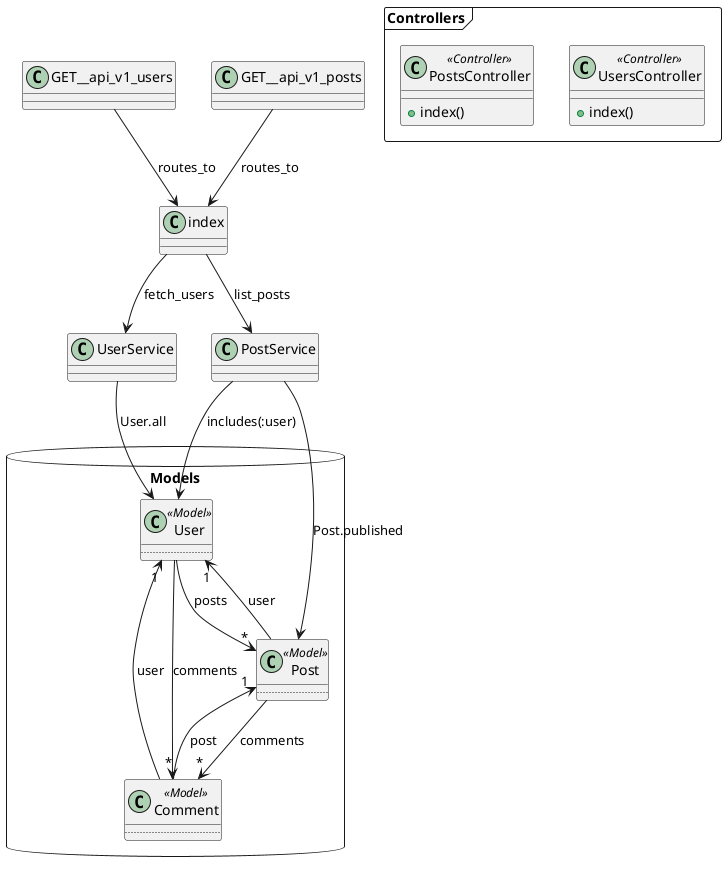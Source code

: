 @startuml
!define MODEL_COLOR #FFCCFF
!define CONTROLLER_COLOR #CCCCFF
!define ACTION_COLOR #CCFFCC

package "Models" <<Database>> {
  class User <<Model>> {
    ..
  }
  class Post <<Model>> {
    ..
  }
  class Comment <<Model>> {
    ..
  }
}

package "Controllers" <<Frame>> {
  class UsersController <<Controller>> {
    +index()
  }
  class PostsController <<Controller>> {
    +index()
  }
}

User --> "*" Post : posts
User --> "*" Comment : comments
Post --> "1" User : user
Post --> "*" Comment : comments
Comment --> "1" User : user
Comment --> "1" Post : post
GET__api_v1_users --> index : routes_to
GET__api_v1_posts --> index : routes_to
index --> UserService : fetch_users
index --> PostService : list_posts
UserService --> User : User.all
PostService --> Post : Post.published
PostService --> User : includes(:user)

@enduml